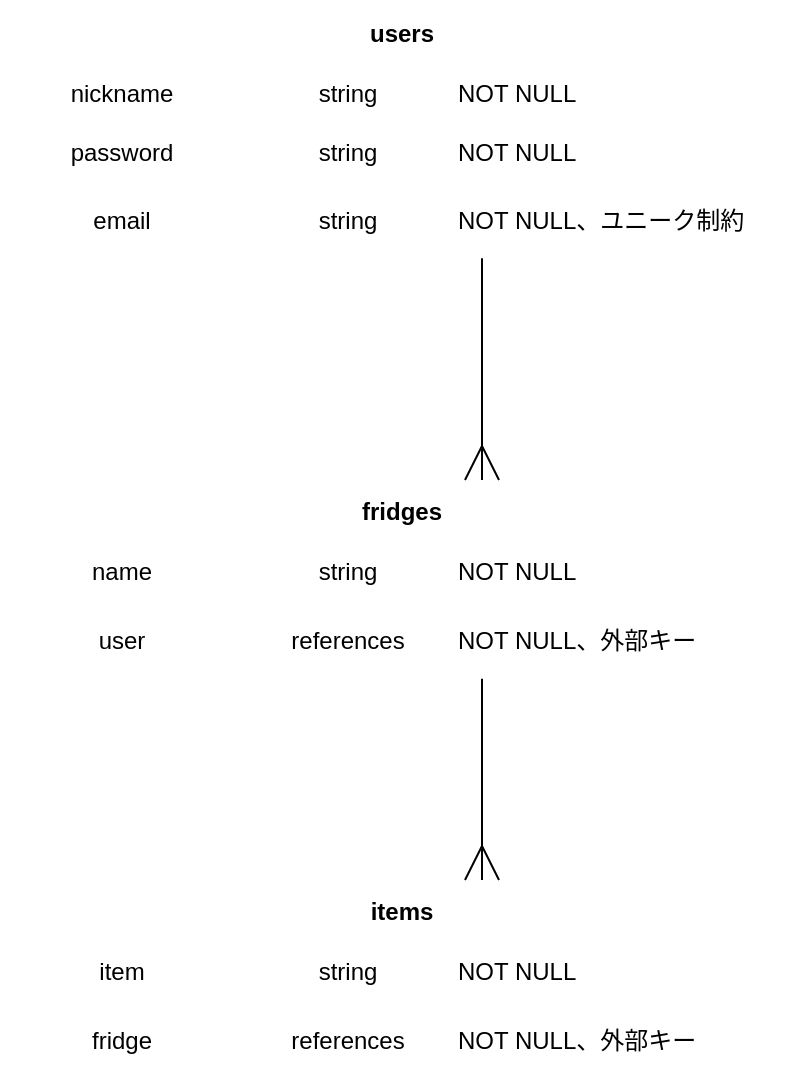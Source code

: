 <mxfile>
    <diagram id="ALTXO230IIN0IfEOy-Yz" name="ページ1">
        <mxGraphModel dx="593" dy="699" grid="1" gridSize="10" guides="1" tooltips="1" connect="1" arrows="1" fold="1" page="1" pageScale="1" pageWidth="827" pageHeight="1169" math="0" shadow="0">
            <root>
                <mxCell id="0"/>
                <mxCell id="1" parent="0"/>
                <mxCell id="3" value="users" style="shape=table;startSize=30;container=1;collapsible=1;childLayout=tableLayout;fixedRows=1;rowLines=0;fontStyle=1;align=center;resizeLast=1;strokeColor=#FFFFFF;fontSize=12;fillColor=none;" vertex="1" parent="1">
                    <mxGeometry x="80" y="81" width="400" height="128" as="geometry"/>
                </mxCell>
                <mxCell id="4" style="shape=tableRow;horizontal=0;startSize=0;swimlaneHead=0;swimlaneBody=0;fillColor=none;collapsible=0;dropTarget=0;points=[[0,0.5],[1,0.5]];portConstraint=eastwest;top=0;left=0;right=0;bottom=0;strokeColor=#FFFFFF;fontSize=12;" vertex="1" parent="3">
                    <mxGeometry y="30" width="400" height="30" as="geometry"/>
                </mxCell>
                <mxCell id="5" value="nickname" style="shape=partialRectangle;connectable=0;fillColor=none;top=0;left=0;bottom=0;right=0;editable=1;overflow=hidden;strokeColor=#FFFFFF;fontSize=12;" vertex="1" parent="4">
                    <mxGeometry width="120" height="30" as="geometry">
                        <mxRectangle width="120" height="30" as="alternateBounds"/>
                    </mxGeometry>
                </mxCell>
                <mxCell id="6" value="string" style="shape=partialRectangle;connectable=0;fillColor=none;top=0;left=0;bottom=0;right=0;align=center;spacingLeft=6;overflow=hidden;strokeColor=#FFFFFF;fontSize=12;flipH=1;flipV=1;verticalAlign=middle;" vertex="1" parent="4">
                    <mxGeometry x="120" width="100" height="30" as="geometry">
                        <mxRectangle width="100" height="30" as="alternateBounds"/>
                    </mxGeometry>
                </mxCell>
                <mxCell id="7" value="NOT NULL" style="shape=partialRectangle;connectable=0;fillColor=none;top=0;left=0;bottom=0;right=0;align=left;spacingLeft=6;overflow=hidden;strokeColor=#FFFFFF;fontSize=12;" vertex="1" parent="4">
                    <mxGeometry x="220" width="180" height="30" as="geometry">
                        <mxRectangle width="180" height="30" as="alternateBounds"/>
                    </mxGeometry>
                </mxCell>
                <mxCell id="8" style="shape=tableRow;horizontal=0;startSize=0;swimlaneHead=0;swimlaneBody=0;fillColor=none;collapsible=0;dropTarget=0;points=[[0,0.5],[1,0.5]];portConstraint=eastwest;top=0;left=0;right=0;bottom=0;strokeColor=#FFFFFF;fontSize=12;" vertex="1" parent="3">
                    <mxGeometry y="60" width="400" height="29" as="geometry"/>
                </mxCell>
                <mxCell id="9" value="password" style="shape=partialRectangle;connectable=0;fillColor=none;top=0;left=0;bottom=0;right=0;editable=1;overflow=hidden;strokeColor=#FFFFFF;fontSize=12;" vertex="1" parent="8">
                    <mxGeometry width="120" height="29" as="geometry">
                        <mxRectangle width="120" height="29" as="alternateBounds"/>
                    </mxGeometry>
                </mxCell>
                <mxCell id="10" value="string" style="shape=partialRectangle;connectable=0;fillColor=none;top=0;left=0;bottom=0;right=0;align=center;spacingLeft=6;overflow=hidden;strokeColor=#FFFFFF;fontSize=12;" vertex="1" parent="8">
                    <mxGeometry x="120" width="100" height="29" as="geometry">
                        <mxRectangle width="100" height="29" as="alternateBounds"/>
                    </mxGeometry>
                </mxCell>
                <mxCell id="11" value="NOT NULL" style="shape=partialRectangle;connectable=0;fillColor=none;top=0;left=0;bottom=0;right=0;align=left;spacingLeft=6;overflow=hidden;strokeColor=#FFFFFF;fontSize=12;" vertex="1" parent="8">
                    <mxGeometry x="220" width="180" height="29" as="geometry">
                        <mxRectangle width="180" height="29" as="alternateBounds"/>
                    </mxGeometry>
                </mxCell>
                <mxCell id="12" style="shape=tableRow;horizontal=0;startSize=0;swimlaneHead=0;swimlaneBody=0;fillColor=none;collapsible=0;dropTarget=0;points=[[0,0.5],[1,0.5]];portConstraint=eastwest;top=0;left=0;right=0;bottom=0;strokeColor=#FFFFFF;fontSize=12;" vertex="1" parent="3">
                    <mxGeometry y="89" width="400" height="39" as="geometry"/>
                </mxCell>
                <mxCell id="13" value="email" style="shape=partialRectangle;connectable=0;fillColor=none;top=0;left=0;bottom=0;right=0;editable=1;overflow=hidden;strokeColor=#FFFFFF;fontSize=12;" vertex="1" parent="12">
                    <mxGeometry width="120" height="39" as="geometry">
                        <mxRectangle width="120" height="39" as="alternateBounds"/>
                    </mxGeometry>
                </mxCell>
                <mxCell id="14" value="string" style="shape=partialRectangle;connectable=0;fillColor=none;top=0;left=0;bottom=0;right=0;align=center;spacingLeft=6;overflow=hidden;strokeColor=#FFFFFF;fontSize=12;" vertex="1" parent="12">
                    <mxGeometry x="120" width="100" height="39" as="geometry">
                        <mxRectangle width="100" height="39" as="alternateBounds"/>
                    </mxGeometry>
                </mxCell>
                <mxCell id="15" value="NOT NULL、ユニーク制約" style="shape=partialRectangle;connectable=0;fillColor=none;top=0;left=0;bottom=0;right=0;align=left;spacingLeft=6;overflow=hidden;strokeColor=#FFFFFF;fontSize=12;" vertex="1" parent="12">
                    <mxGeometry x="220" width="180" height="39" as="geometry">
                        <mxRectangle width="180" height="39" as="alternateBounds"/>
                    </mxGeometry>
                </mxCell>
                <mxCell id="36" value="fridges" style="shape=table;startSize=30;container=1;collapsible=1;childLayout=tableLayout;fixedRows=1;rowLines=0;fontStyle=1;align=center;resizeLast=1;strokeColor=#FFFFFF;fontSize=12;fillColor=none;" vertex="1" parent="1">
                    <mxGeometry x="80" y="320" width="400" height="99" as="geometry"/>
                </mxCell>
                <mxCell id="37" style="shape=tableRow;horizontal=0;startSize=0;swimlaneHead=0;swimlaneBody=0;fillColor=none;collapsible=0;dropTarget=0;points=[[0,0.5],[1,0.5]];portConstraint=eastwest;top=0;left=0;right=0;bottom=0;strokeColor=#FFFFFF;fontSize=12;" vertex="1" parent="36">
                    <mxGeometry y="30" width="400" height="30" as="geometry"/>
                </mxCell>
                <mxCell id="38" value="name" style="shape=partialRectangle;connectable=0;fillColor=none;top=0;left=0;bottom=0;right=0;editable=1;overflow=hidden;strokeColor=#FFFFFF;fontSize=12;" vertex="1" parent="37">
                    <mxGeometry width="120" height="30" as="geometry">
                        <mxRectangle width="120" height="30" as="alternateBounds"/>
                    </mxGeometry>
                </mxCell>
                <mxCell id="39" value="string" style="shape=partialRectangle;connectable=0;fillColor=none;top=0;left=0;bottom=0;right=0;align=center;spacingLeft=6;overflow=hidden;strokeColor=#FFFFFF;fontSize=12;flipH=1;flipV=1;verticalAlign=middle;" vertex="1" parent="37">
                    <mxGeometry x="120" width="100" height="30" as="geometry">
                        <mxRectangle width="100" height="30" as="alternateBounds"/>
                    </mxGeometry>
                </mxCell>
                <mxCell id="40" value="NOT NULL" style="shape=partialRectangle;connectable=0;fillColor=none;top=0;left=0;bottom=0;right=0;align=left;spacingLeft=6;overflow=hidden;strokeColor=#FFFFFF;fontSize=12;" vertex="1" parent="37">
                    <mxGeometry x="220" width="180" height="30" as="geometry">
                        <mxRectangle width="180" height="30" as="alternateBounds"/>
                    </mxGeometry>
                </mxCell>
                <mxCell id="45" style="shape=tableRow;horizontal=0;startSize=0;swimlaneHead=0;swimlaneBody=0;fillColor=none;collapsible=0;dropTarget=0;points=[[0,0.5],[1,0.5]];portConstraint=eastwest;top=0;left=0;right=0;bottom=0;strokeColor=#FFFFFF;fontSize=12;" vertex="1" parent="36">
                    <mxGeometry y="60" width="400" height="39" as="geometry"/>
                </mxCell>
                <mxCell id="46" value="user" style="shape=partialRectangle;connectable=0;fillColor=none;top=0;left=0;bottom=0;right=0;editable=1;overflow=hidden;strokeColor=#FFFFFF;fontSize=12;" vertex="1" parent="45">
                    <mxGeometry width="120" height="39" as="geometry">
                        <mxRectangle width="120" height="39" as="alternateBounds"/>
                    </mxGeometry>
                </mxCell>
                <mxCell id="47" value="references" style="shape=partialRectangle;connectable=0;fillColor=none;top=0;left=0;bottom=0;right=0;align=center;spacingLeft=6;overflow=hidden;strokeColor=#FFFFFF;fontSize=12;" vertex="1" parent="45">
                    <mxGeometry x="120" width="100" height="39" as="geometry">
                        <mxRectangle width="100" height="39" as="alternateBounds"/>
                    </mxGeometry>
                </mxCell>
                <mxCell id="48" value="NOT NULL、外部キー" style="shape=partialRectangle;connectable=0;fillColor=none;top=0;left=0;bottom=0;right=0;align=left;spacingLeft=6;overflow=hidden;strokeColor=#FFFFFF;fontSize=12;" vertex="1" parent="45">
                    <mxGeometry x="220" width="180" height="39" as="geometry">
                        <mxRectangle width="180" height="39" as="alternateBounds"/>
                    </mxGeometry>
                </mxCell>
                <mxCell id="49" value="" style="fontSize=12;html=1;endArrow=none;endFill=0;entryX=0.6;entryY=1.003;entryDx=0;entryDy=0;entryPerimeter=0;startArrow=ERmany;startFill=0;endSize=12;startSize=15;" edge="1" parent="1" target="12">
                    <mxGeometry width="100" height="100" relative="1" as="geometry">
                        <mxPoint x="320" y="320" as="sourcePoint"/>
                        <mxPoint x="318" y="210" as="targetPoint"/>
                    </mxGeometry>
                </mxCell>
                <mxCell id="63" value="items" style="shape=table;startSize=30;container=1;collapsible=1;childLayout=tableLayout;fixedRows=1;rowLines=0;fontStyle=1;align=center;resizeLast=1;strokeColor=#FFFFFF;fontSize=12;fillColor=none;" vertex="1" parent="1">
                    <mxGeometry x="80" y="520" width="400" height="99" as="geometry"/>
                </mxCell>
                <mxCell id="64" style="shape=tableRow;horizontal=0;startSize=0;swimlaneHead=0;swimlaneBody=0;fillColor=none;collapsible=0;dropTarget=0;points=[[0,0.5],[1,0.5]];portConstraint=eastwest;top=0;left=0;right=0;bottom=0;strokeColor=#FFFFFF;fontSize=12;" vertex="1" parent="63">
                    <mxGeometry y="30" width="400" height="30" as="geometry"/>
                </mxCell>
                <mxCell id="65" value="item" style="shape=partialRectangle;connectable=0;fillColor=none;top=0;left=0;bottom=0;right=0;editable=1;overflow=hidden;strokeColor=#FFFFFF;fontSize=12;" vertex="1" parent="64">
                    <mxGeometry width="120" height="30" as="geometry">
                        <mxRectangle width="120" height="30" as="alternateBounds"/>
                    </mxGeometry>
                </mxCell>
                <mxCell id="66" value="string" style="shape=partialRectangle;connectable=0;fillColor=none;top=0;left=0;bottom=0;right=0;align=center;spacingLeft=6;overflow=hidden;strokeColor=#FFFFFF;fontSize=12;flipH=1;flipV=1;verticalAlign=middle;" vertex="1" parent="64">
                    <mxGeometry x="120" width="100" height="30" as="geometry">
                        <mxRectangle width="100" height="30" as="alternateBounds"/>
                    </mxGeometry>
                </mxCell>
                <mxCell id="67" value="NOT NULL" style="shape=partialRectangle;connectable=0;fillColor=none;top=0;left=0;bottom=0;right=0;align=left;spacingLeft=6;overflow=hidden;strokeColor=#FFFFFF;fontSize=12;" vertex="1" parent="64">
                    <mxGeometry x="220" width="180" height="30" as="geometry">
                        <mxRectangle width="180" height="30" as="alternateBounds"/>
                    </mxGeometry>
                </mxCell>
                <mxCell id="68" style="shape=tableRow;horizontal=0;startSize=0;swimlaneHead=0;swimlaneBody=0;fillColor=none;collapsible=0;dropTarget=0;points=[[0,0.5],[1,0.5]];portConstraint=eastwest;top=0;left=0;right=0;bottom=0;strokeColor=#FFFFFF;fontSize=12;" vertex="1" parent="63">
                    <mxGeometry y="60" width="400" height="39" as="geometry"/>
                </mxCell>
                <mxCell id="69" value="fridge" style="shape=partialRectangle;connectable=0;fillColor=none;top=0;left=0;bottom=0;right=0;editable=1;overflow=hidden;strokeColor=#FFFFFF;fontSize=12;" vertex="1" parent="68">
                    <mxGeometry width="120" height="39" as="geometry">
                        <mxRectangle width="120" height="39" as="alternateBounds"/>
                    </mxGeometry>
                </mxCell>
                <mxCell id="70" value="references" style="shape=partialRectangle;connectable=0;fillColor=none;top=0;left=0;bottom=0;right=0;align=center;spacingLeft=6;overflow=hidden;strokeColor=#FFFFFF;fontSize=12;" vertex="1" parent="68">
                    <mxGeometry x="120" width="100" height="39" as="geometry">
                        <mxRectangle width="100" height="39" as="alternateBounds"/>
                    </mxGeometry>
                </mxCell>
                <mxCell id="71" value="NOT NULL、外部キー" style="shape=partialRectangle;connectable=0;fillColor=none;top=0;left=0;bottom=0;right=0;align=left;spacingLeft=6;overflow=hidden;strokeColor=#FFFFFF;fontSize=12;" vertex="1" parent="68">
                    <mxGeometry x="220" width="180" height="39" as="geometry">
                        <mxRectangle width="180" height="39" as="alternateBounds"/>
                    </mxGeometry>
                </mxCell>
                <mxCell id="72" value="" style="fontSize=12;html=1;endArrow=none;endFill=0;startArrow=ERmany;startFill=0;endSize=12;startSize=15;entryX=0.6;entryY=1.011;entryDx=0;entryDy=0;entryPerimeter=0;" edge="1" parent="1" target="45">
                    <mxGeometry width="100" height="100" relative="1" as="geometry">
                        <mxPoint x="320" y="520" as="sourcePoint"/>
                        <mxPoint x="320" y="420" as="targetPoint"/>
                    </mxGeometry>
                </mxCell>
            </root>
        </mxGraphModel>
    </diagram>
</mxfile>